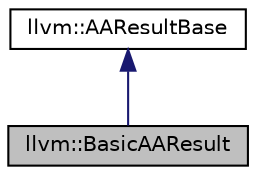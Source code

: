 digraph "llvm::BasicAAResult"
{
 // LATEX_PDF_SIZE
  bgcolor="transparent";
  edge [fontname="Helvetica",fontsize="10",labelfontname="Helvetica",labelfontsize="10"];
  node [fontname="Helvetica",fontsize="10",shape=record];
  Node1 [label="llvm::BasicAAResult",height=0.2,width=0.4,color="black", fillcolor="grey75", style="filled", fontcolor="black",tooltip="This is the AA result object for the basic, local, and stateless alias analysis."];
  Node2 -> Node1 [dir="back",color="midnightblue",fontsize="10",style="solid",fontname="Helvetica"];
  Node2 [label="llvm::AAResultBase",height=0.2,width=0.4,color="black",URL="$classllvm_1_1AAResultBase.html",tooltip="A base class to help implement the function alias analysis results concept."];
}
